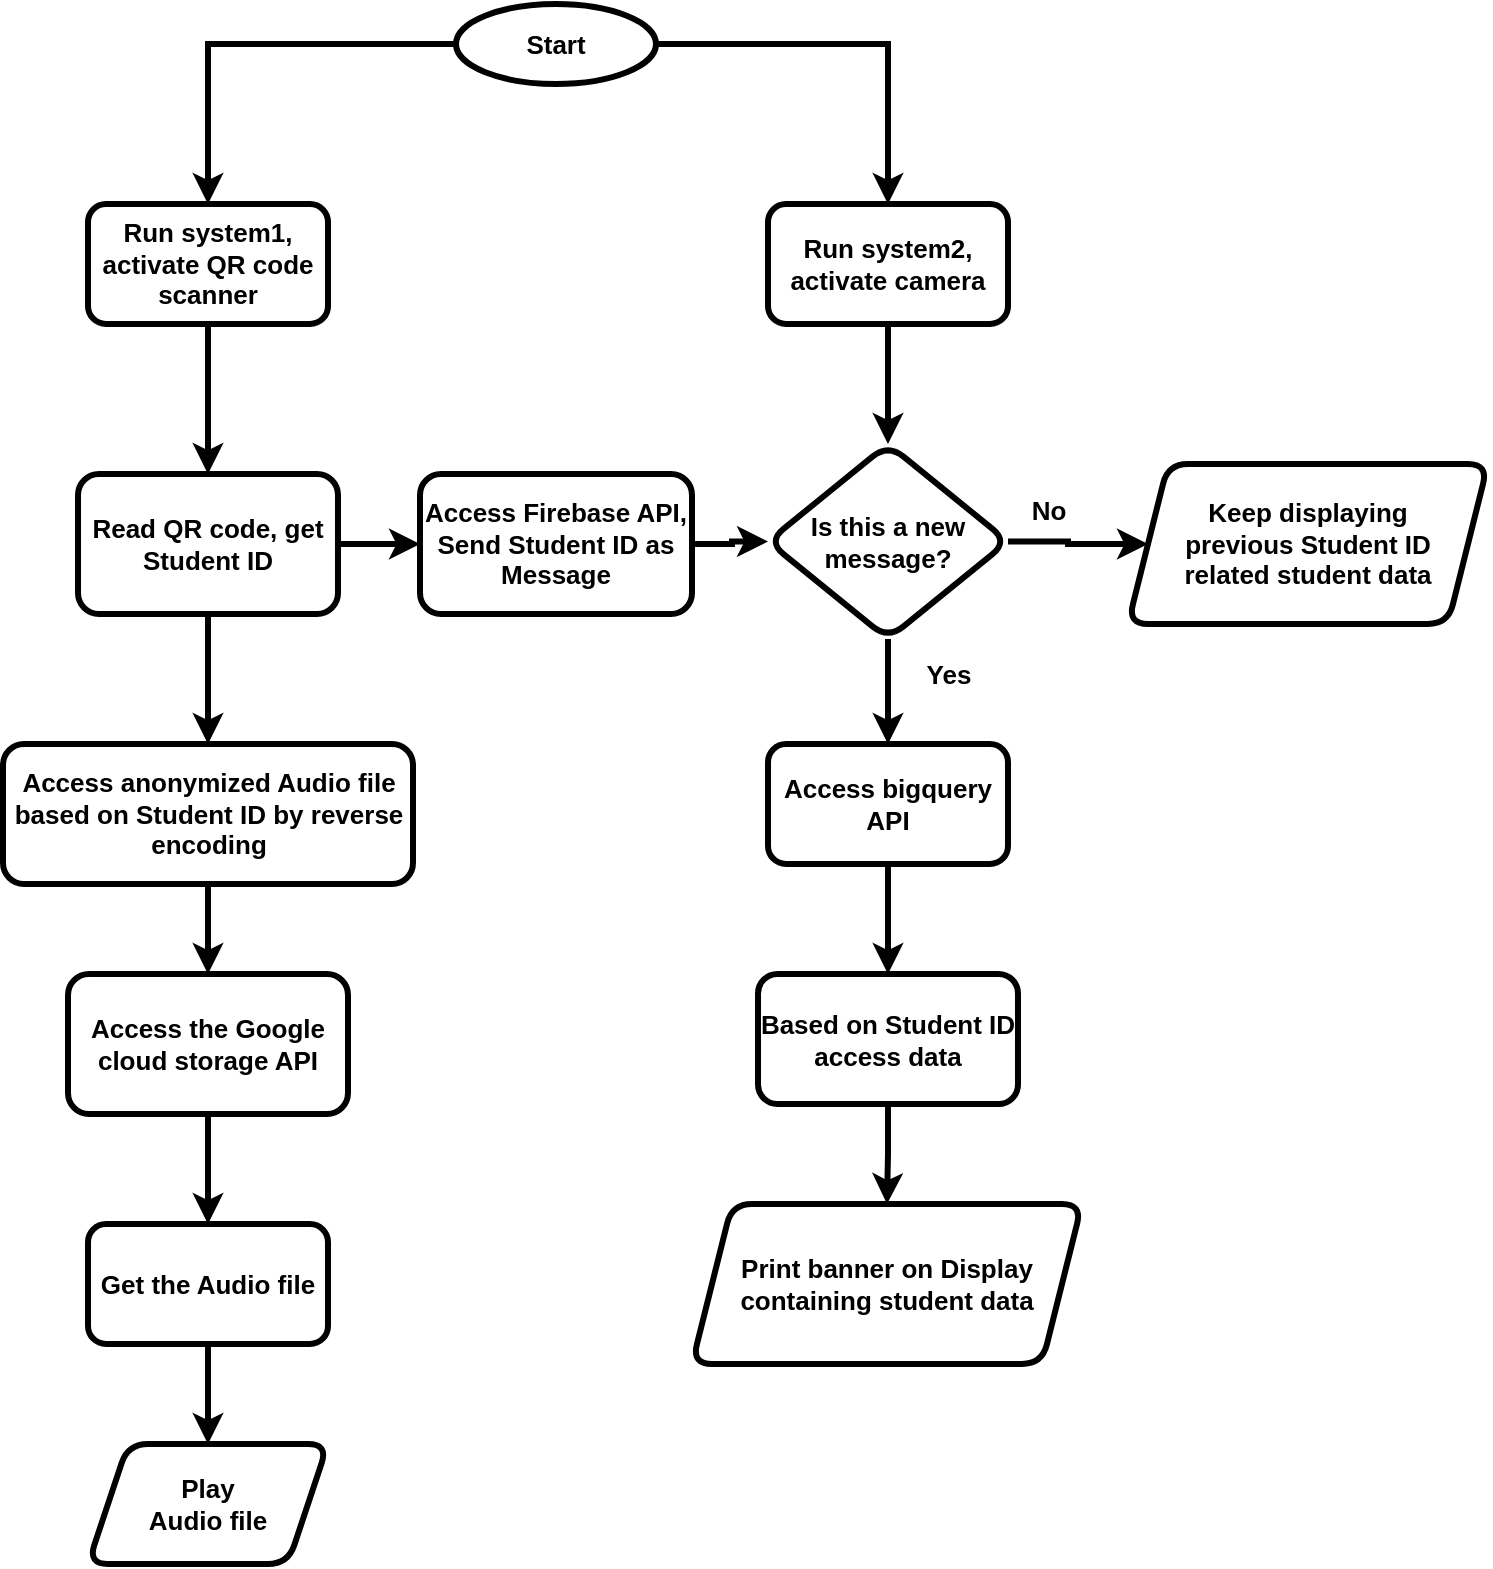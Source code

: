 <mxfile version="21.3.7" type="device">
  <diagram id="C5RBs43oDa-KdzZeNtuy" name="Page-1">
    <mxGraphModel dx="1129" dy="1963" grid="1" gridSize="10" guides="1" tooltips="1" connect="1" arrows="1" fold="1" page="1" pageScale="1" pageWidth="827" pageHeight="1169" math="0" shadow="0">
      <root>
        <mxCell id="WIyWlLk6GJQsqaUBKTNV-0" />
        <mxCell id="WIyWlLk6GJQsqaUBKTNV-1" parent="WIyWlLk6GJQsqaUBKTNV-0" />
        <mxCell id="RnjdCSh1LebONNFmuyf_-4" value="" style="edgeStyle=elbowEdgeStyle;rounded=0;orthogonalLoop=1;jettySize=auto;html=1;strokeWidth=3;fontSize=13;fontStyle=1" parent="WIyWlLk6GJQsqaUBKTNV-1" source="6Ks448k2UZnPWexqxVo--1" target="RnjdCSh1LebONNFmuyf_-2" edge="1">
          <mxGeometry relative="1" as="geometry">
            <Array as="points">
              <mxPoint x="240" y="20" />
            </Array>
          </mxGeometry>
        </mxCell>
        <mxCell id="6Ks448k2UZnPWexqxVo--1" value="Start" style="strokeWidth=3;html=1;shape=mxgraph.flowchart.start_1;whiteSpace=wrap;fontSize=13;fontStyle=1" parent="WIyWlLk6GJQsqaUBKTNV-1" vertex="1">
          <mxGeometry x="364" width="100" height="40" as="geometry" />
        </mxCell>
        <mxCell id="RnjdCSh1LebONNFmuyf_-3" value="" style="edgeStyle=orthogonalEdgeStyle;rounded=0;orthogonalLoop=1;jettySize=auto;html=1;strokeWidth=3;fontSize=13;fontStyle=1" parent="WIyWlLk6GJQsqaUBKTNV-1" target="RnjdCSh1LebONNFmuyf_-2" edge="1">
          <mxGeometry relative="1" as="geometry">
            <mxPoint x="240" y="140" as="sourcePoint" />
          </mxGeometry>
        </mxCell>
        <mxCell id="RnjdCSh1LebONNFmuyf_-6" value="" style="edgeStyle=orthogonalEdgeStyle;rounded=0;orthogonalLoop=1;jettySize=auto;html=1;strokeWidth=3;fontSize=13;fontStyle=1" parent="WIyWlLk6GJQsqaUBKTNV-1" source="RnjdCSh1LebONNFmuyf_-2" target="RnjdCSh1LebONNFmuyf_-5" edge="1">
          <mxGeometry relative="1" as="geometry" />
        </mxCell>
        <mxCell id="RnjdCSh1LebONNFmuyf_-2" value="Run system1, activate QR code scanner" style="rounded=1;whiteSpace=wrap;html=1;fontSize=13;strokeWidth=3;fontStyle=1;" parent="WIyWlLk6GJQsqaUBKTNV-1" vertex="1">
          <mxGeometry x="180" y="100" width="120" height="60" as="geometry" />
        </mxCell>
        <mxCell id="RnjdCSh1LebONNFmuyf_-8" value="" style="edgeStyle=orthogonalEdgeStyle;rounded=0;orthogonalLoop=1;jettySize=auto;html=1;strokeWidth=3;fontSize=13;fontStyle=1" parent="WIyWlLk6GJQsqaUBKTNV-1" source="RnjdCSh1LebONNFmuyf_-5" target="RnjdCSh1LebONNFmuyf_-7" edge="1">
          <mxGeometry relative="1" as="geometry" />
        </mxCell>
        <mxCell id="RnjdCSh1LebONNFmuyf_-18" value="" style="edgeStyle=orthogonalEdgeStyle;rounded=0;orthogonalLoop=1;jettySize=auto;html=1;strokeWidth=3;fontSize=13;fontStyle=1" parent="WIyWlLk6GJQsqaUBKTNV-1" source="RnjdCSh1LebONNFmuyf_-5" target="RnjdCSh1LebONNFmuyf_-17" edge="1">
          <mxGeometry relative="1" as="geometry" />
        </mxCell>
        <mxCell id="RnjdCSh1LebONNFmuyf_-5" value="Read QR code, get Student ID" style="rounded=1;whiteSpace=wrap;html=1;fontSize=13;strokeWidth=3;fontStyle=1;" parent="WIyWlLk6GJQsqaUBKTNV-1" vertex="1">
          <mxGeometry x="175" y="235" width="130" height="70" as="geometry" />
        </mxCell>
        <mxCell id="RnjdCSh1LebONNFmuyf_-10" value="" style="edgeStyle=orthogonalEdgeStyle;rounded=0;orthogonalLoop=1;jettySize=auto;html=1;strokeWidth=3;fontSize=13;fontStyle=1" parent="WIyWlLk6GJQsqaUBKTNV-1" source="RnjdCSh1LebONNFmuyf_-7" target="RnjdCSh1LebONNFmuyf_-9" edge="1">
          <mxGeometry relative="1" as="geometry" />
        </mxCell>
        <mxCell id="RnjdCSh1LebONNFmuyf_-7" value="Access anonymized Audio file based on Student ID by reverse encoding" style="rounded=1;whiteSpace=wrap;html=1;fontSize=13;strokeWidth=3;fontStyle=1;" parent="WIyWlLk6GJQsqaUBKTNV-1" vertex="1">
          <mxGeometry x="137.5" y="370" width="205" height="70" as="geometry" />
        </mxCell>
        <mxCell id="RnjdCSh1LebONNFmuyf_-12" value="" style="edgeStyle=orthogonalEdgeStyle;rounded=0;orthogonalLoop=1;jettySize=auto;html=1;strokeWidth=3;fontSize=13;fontStyle=1" parent="WIyWlLk6GJQsqaUBKTNV-1" source="RnjdCSh1LebONNFmuyf_-9" target="RnjdCSh1LebONNFmuyf_-11" edge="1">
          <mxGeometry relative="1" as="geometry" />
        </mxCell>
        <mxCell id="RnjdCSh1LebONNFmuyf_-9" value="Access the Google cloud storage API" style="rounded=1;whiteSpace=wrap;html=1;fontSize=13;strokeWidth=3;fontStyle=1;" parent="WIyWlLk6GJQsqaUBKTNV-1" vertex="1">
          <mxGeometry x="170" y="485" width="140" height="70" as="geometry" />
        </mxCell>
        <mxCell id="RnjdCSh1LebONNFmuyf_-16" value="" style="edgeStyle=orthogonalEdgeStyle;rounded=0;orthogonalLoop=1;jettySize=auto;html=1;strokeWidth=3;fontSize=13;fontStyle=1" parent="WIyWlLk6GJQsqaUBKTNV-1" source="RnjdCSh1LebONNFmuyf_-11" target="RnjdCSh1LebONNFmuyf_-15" edge="1">
          <mxGeometry relative="1" as="geometry" />
        </mxCell>
        <mxCell id="RnjdCSh1LebONNFmuyf_-11" value="Get the Audio file" style="rounded=1;whiteSpace=wrap;html=1;fontSize=13;strokeWidth=3;fontStyle=1;" parent="WIyWlLk6GJQsqaUBKTNV-1" vertex="1">
          <mxGeometry x="180" y="610" width="120" height="60" as="geometry" />
        </mxCell>
        <mxCell id="RnjdCSh1LebONNFmuyf_-15" value="Play&lt;br style=&quot;font-size: 13px;&quot;&gt;Audio file" style="shape=parallelogram;perimeter=parallelogramPerimeter;whiteSpace=wrap;html=1;fixedSize=1;fontSize=13;rounded=1;strokeWidth=3;fontStyle=1;" parent="WIyWlLk6GJQsqaUBKTNV-1" vertex="1">
          <mxGeometry x="180" y="720" width="120" height="60" as="geometry" />
        </mxCell>
        <mxCell id="RnjdCSh1LebONNFmuyf_-28" value="" style="edgeStyle=orthogonalEdgeStyle;rounded=0;orthogonalLoop=1;jettySize=auto;html=1;strokeWidth=3;fontSize=13;fontStyle=1" parent="WIyWlLk6GJQsqaUBKTNV-1" source="RnjdCSh1LebONNFmuyf_-17" target="RnjdCSh1LebONNFmuyf_-27" edge="1">
          <mxGeometry relative="1" as="geometry" />
        </mxCell>
        <mxCell id="RnjdCSh1LebONNFmuyf_-17" value="Access Firebase API, Send Student ID as Message" style="whiteSpace=wrap;html=1;fontSize=13;rounded=1;strokeWidth=3;fontStyle=1;" parent="WIyWlLk6GJQsqaUBKTNV-1" vertex="1">
          <mxGeometry x="346" y="235" width="136" height="70" as="geometry" />
        </mxCell>
        <mxCell id="RnjdCSh1LebONNFmuyf_-29" value="" style="edgeStyle=orthogonalEdgeStyle;rounded=0;orthogonalLoop=1;jettySize=auto;html=1;strokeWidth=3;fontSize=13;fontStyle=1" parent="WIyWlLk6GJQsqaUBKTNV-1" source="RnjdCSh1LebONNFmuyf_-21" target="RnjdCSh1LebONNFmuyf_-27" edge="1">
          <mxGeometry relative="1" as="geometry" />
        </mxCell>
        <mxCell id="RnjdCSh1LebONNFmuyf_-21" value="Run system2, activate camera" style="rounded=1;whiteSpace=wrap;html=1;fontSize=13;strokeWidth=3;fontStyle=1;" parent="WIyWlLk6GJQsqaUBKTNV-1" vertex="1">
          <mxGeometry x="520" y="100" width="120" height="60" as="geometry" />
        </mxCell>
        <mxCell id="RnjdCSh1LebONNFmuyf_-26" value="" style="edgeStyle=elbowEdgeStyle;rounded=0;orthogonalLoop=1;jettySize=auto;html=1;entryX=0.5;entryY=0;entryDx=0;entryDy=0;strokeWidth=3;fontSize=13;fontStyle=1" parent="WIyWlLk6GJQsqaUBKTNV-1" source="6Ks448k2UZnPWexqxVo--1" target="RnjdCSh1LebONNFmuyf_-21" edge="1">
          <mxGeometry relative="1" as="geometry">
            <mxPoint x="240" y="10" as="sourcePoint" />
            <mxPoint x="240" y="100" as="targetPoint" />
            <Array as="points">
              <mxPoint x="580" y="60" />
              <mxPoint x="580" y="40" />
              <mxPoint x="550" y="40" />
            </Array>
          </mxGeometry>
        </mxCell>
        <mxCell id="RnjdCSh1LebONNFmuyf_-31" value="" style="edgeStyle=orthogonalEdgeStyle;rounded=0;orthogonalLoop=1;jettySize=auto;html=1;strokeWidth=3;fontSize=13;fontStyle=1" parent="WIyWlLk6GJQsqaUBKTNV-1" source="RnjdCSh1LebONNFmuyf_-27" target="RnjdCSh1LebONNFmuyf_-30" edge="1">
          <mxGeometry relative="1" as="geometry" />
        </mxCell>
        <mxCell id="RnjdCSh1LebONNFmuyf_-42" value="" style="edgeStyle=orthogonalEdgeStyle;rounded=0;orthogonalLoop=1;jettySize=auto;html=1;strokeWidth=3;fontSize=13;fontStyle=1" parent="WIyWlLk6GJQsqaUBKTNV-1" source="RnjdCSh1LebONNFmuyf_-27" target="RnjdCSh1LebONNFmuyf_-41" edge="1">
          <mxGeometry relative="1" as="geometry" />
        </mxCell>
        <mxCell id="RnjdCSh1LebONNFmuyf_-27" value="Is this a new message?" style="rhombus;whiteSpace=wrap;html=1;fontSize=13;rounded=1;strokeWidth=3;fontStyle=1;" parent="WIyWlLk6GJQsqaUBKTNV-1" vertex="1">
          <mxGeometry x="520" y="220" width="120" height="97.5" as="geometry" />
        </mxCell>
        <mxCell id="RnjdCSh1LebONNFmuyf_-33" value="" style="edgeStyle=orthogonalEdgeStyle;rounded=0;orthogonalLoop=1;jettySize=auto;html=1;strokeWidth=3;fontSize=13;fontStyle=1" parent="WIyWlLk6GJQsqaUBKTNV-1" source="RnjdCSh1LebONNFmuyf_-30" target="RnjdCSh1LebONNFmuyf_-32" edge="1">
          <mxGeometry relative="1" as="geometry" />
        </mxCell>
        <mxCell id="RnjdCSh1LebONNFmuyf_-30" value="Access bigquery API" style="rounded=1;whiteSpace=wrap;html=1;fontSize=13;strokeWidth=3;fontStyle=1;" parent="WIyWlLk6GJQsqaUBKTNV-1" vertex="1">
          <mxGeometry x="520" y="370" width="120" height="60" as="geometry" />
        </mxCell>
        <mxCell id="RnjdCSh1LebONNFmuyf_-37" value="" style="edgeStyle=orthogonalEdgeStyle;rounded=0;orthogonalLoop=1;jettySize=auto;html=1;strokeWidth=3;fontSize=13;fontStyle=1" parent="WIyWlLk6GJQsqaUBKTNV-1" source="RnjdCSh1LebONNFmuyf_-32" target="RnjdCSh1LebONNFmuyf_-36" edge="1">
          <mxGeometry relative="1" as="geometry" />
        </mxCell>
        <mxCell id="RnjdCSh1LebONNFmuyf_-32" value="Based on Student ID access data" style="rounded=1;whiteSpace=wrap;html=1;fontSize=13;strokeWidth=3;fontStyle=1;" parent="WIyWlLk6GJQsqaUBKTNV-1" vertex="1">
          <mxGeometry x="515" y="485" width="130" height="65" as="geometry" />
        </mxCell>
        <mxCell id="RnjdCSh1LebONNFmuyf_-36" value="Print banner on Display containing student data" style="shape=parallelogram;perimeter=parallelogramPerimeter;whiteSpace=wrap;html=1;fixedSize=1;fontSize=13;rounded=1;strokeWidth=3;fontStyle=1;" parent="WIyWlLk6GJQsqaUBKTNV-1" vertex="1">
          <mxGeometry x="482" y="600" width="195" height="80" as="geometry" />
        </mxCell>
        <mxCell id="RnjdCSh1LebONNFmuyf_-38" value="Yes" style="text;html=1;align=center;verticalAlign=middle;resizable=0;points=[];autosize=1;strokeColor=none;fillColor=none;strokeWidth=3;fontSize=13;fontStyle=1" parent="WIyWlLk6GJQsqaUBKTNV-1" vertex="1">
          <mxGeometry x="585" y="320" width="50" height="30" as="geometry" />
        </mxCell>
        <mxCell id="RnjdCSh1LebONNFmuyf_-41" value="Keep displaying &lt;br style=&quot;font-size: 13px;&quot;&gt;previous Student ID&lt;br style=&quot;font-size: 13px;&quot;&gt;related student data" style="shape=parallelogram;perimeter=parallelogramPerimeter;whiteSpace=wrap;html=1;fixedSize=1;fontSize=13;rounded=1;strokeWidth=3;fontStyle=1;" parent="WIyWlLk6GJQsqaUBKTNV-1" vertex="1">
          <mxGeometry x="700" y="230" width="180" height="80" as="geometry" />
        </mxCell>
        <mxCell id="RnjdCSh1LebONNFmuyf_-43" value="No" style="text;html=1;align=center;verticalAlign=middle;resizable=0;points=[];autosize=1;strokeColor=none;fillColor=none;strokeWidth=3;fontSize=13;fontStyle=1" parent="WIyWlLk6GJQsqaUBKTNV-1" vertex="1">
          <mxGeometry x="640" y="238" width="40" height="30" as="geometry" />
        </mxCell>
      </root>
    </mxGraphModel>
  </diagram>
</mxfile>

